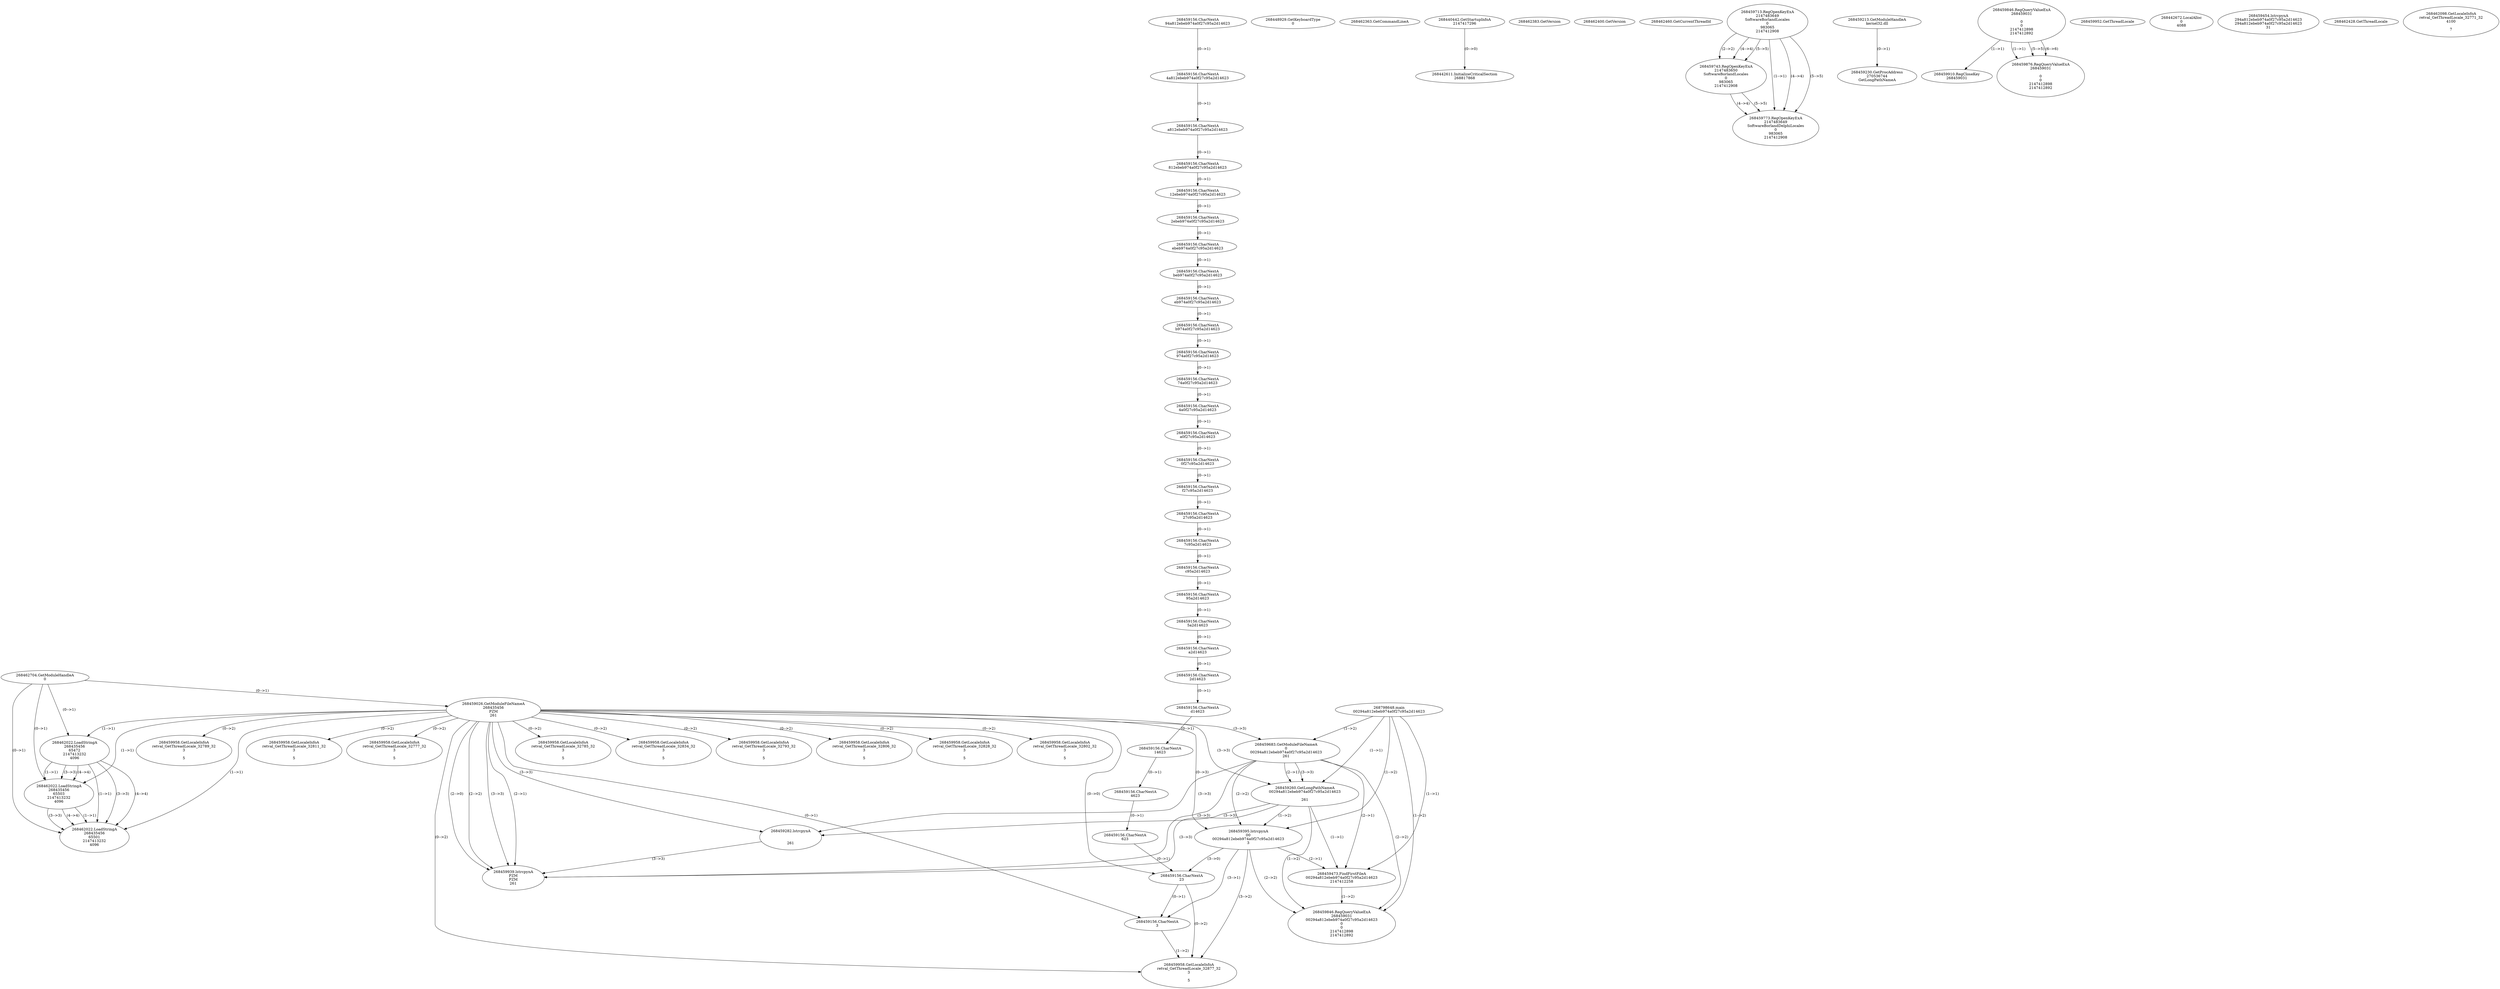 // Global SCDG with merge call
digraph {
	0 [label="268798648.main
00294a812ebeb974a0f27c95a2d14623"]
	1 [label="268462704.GetModuleHandleA
0"]
	2 [label="268448929.GetKeyboardType
0"]
	3 [label="268462363.GetCommandLineA
"]
	4 [label="268440442.GetStartupInfoA
2147417296"]
	5 [label="268462383.GetVersion
"]
	6 [label="268462400.GetVersion
"]
	7 [label="268462460.GetCurrentThreadId
"]
	8 [label="268459026.GetModuleFileNameA
268435456
PZM
261"]
	1 -> 8 [label="(0-->1)"]
	9 [label="268459683.GetModuleFileNameA
0
00294a812ebeb974a0f27c95a2d14623
261"]
	0 -> 9 [label="(1-->2)"]
	8 -> 9 [label="(3-->3)"]
	10 [label="268459713.RegOpenKeyExA
2147483649
Software\Borland\Locales
0
983065
2147412908"]
	11 [label="268459213.GetModuleHandleA
kernel32.dll"]
	12 [label="268459230.GetProcAddress
270536744
GetLongPathNameA"]
	11 -> 12 [label="(0-->1)"]
	13 [label="268459260.GetLongPathNameA
00294a812ebeb974a0f27c95a2d14623

261"]
	0 -> 13 [label="(1-->1)"]
	9 -> 13 [label="(2-->1)"]
	8 -> 13 [label="(3-->3)"]
	9 -> 13 [label="(3-->3)"]
	14 [label="268459282.lstrcpynA


261"]
	8 -> 14 [label="(3-->3)"]
	9 -> 14 [label="(3-->3)"]
	13 -> 14 [label="(3-->3)"]
	15 [label="268459846.RegQueryValueExA
268459031

0
0
2147412898
2147412892"]
	16 [label="268459910.RegCloseKey
268459031"]
	15 -> 16 [label="(1-->1)"]
	17 [label="268459939.lstrcpynA
PZM
PZM
261"]
	8 -> 17 [label="(2-->1)"]
	8 -> 17 [label="(2-->2)"]
	8 -> 17 [label="(3-->3)"]
	9 -> 17 [label="(3-->3)"]
	13 -> 17 [label="(3-->3)"]
	14 -> 17 [label="(3-->3)"]
	8 -> 17 [label="(2-->0)"]
	18 [label="268459952.GetThreadLocale
"]
	19 [label="268459958.GetLocaleInfoA
retval_GetThreadLocale_32789_32
3

5"]
	8 -> 19 [label="(0-->2)"]
	20 [label="268462022.LoadStringA
268435456
65472
2147413232
4096"]
	1 -> 20 [label="(0-->1)"]
	8 -> 20 [label="(1-->1)"]
	21 [label="268462022.LoadStringA
268435456
65503
2147413232
4096"]
	1 -> 21 [label="(0-->1)"]
	8 -> 21 [label="(1-->1)"]
	20 -> 21 [label="(1-->1)"]
	20 -> 21 [label="(3-->3)"]
	20 -> 21 [label="(4-->4)"]
	22 [label="268442611.InitializeCriticalSection
268817868"]
	4 -> 22 [label="(0-->0)"]
	23 [label="268442672.LocalAlloc
0
4088"]
	24 [label="268459743.RegOpenKeyExA
2147483650
Software\Borland\Locales
0
983065
2147412908"]
	10 -> 24 [label="(2-->2)"]
	10 -> 24 [label="(4-->4)"]
	10 -> 24 [label="(5-->5)"]
	25 [label="268459773.RegOpenKeyExA
2147483649
Software\Borland\Delphi\Locales
0
983065
2147412908"]
	10 -> 25 [label="(1-->1)"]
	10 -> 25 [label="(4-->4)"]
	24 -> 25 [label="(4-->4)"]
	10 -> 25 [label="(5-->5)"]
	24 -> 25 [label="(5-->5)"]
	26 [label="268459876.RegQueryValueExA
268459031

0
0
2147412898
2147412892"]
	15 -> 26 [label="(1-->1)"]
	15 -> 26 [label="(5-->5)"]
	15 -> 26 [label="(6-->6)"]
	27 [label="268459958.GetLocaleInfoA
retval_GetThreadLocale_32811_32
3

5"]
	8 -> 27 [label="(0-->2)"]
	28 [label="268459958.GetLocaleInfoA
retval_GetThreadLocale_32777_32
3

5"]
	8 -> 28 [label="(0-->2)"]
	29 [label="268459395.lstrcpynA
00
00294a812ebeb974a0f27c95a2d14623
3"]
	0 -> 29 [label="(1-->2)"]
	9 -> 29 [label="(2-->2)"]
	13 -> 29 [label="(1-->2)"]
	8 -> 29 [label="(0-->3)"]
	30 [label="268459156.CharNextA
94a812ebeb974a0f27c95a2d14623"]
	31 [label="268459156.CharNextA
4a812ebeb974a0f27c95a2d14623"]
	30 -> 31 [label="(0-->1)"]
	32 [label="268459156.CharNextA
a812ebeb974a0f27c95a2d14623"]
	31 -> 32 [label="(0-->1)"]
	33 [label="268459156.CharNextA
812ebeb974a0f27c95a2d14623"]
	32 -> 33 [label="(0-->1)"]
	34 [label="268459156.CharNextA
12ebeb974a0f27c95a2d14623"]
	33 -> 34 [label="(0-->1)"]
	35 [label="268459156.CharNextA
2ebeb974a0f27c95a2d14623"]
	34 -> 35 [label="(0-->1)"]
	36 [label="268459156.CharNextA
ebeb974a0f27c95a2d14623"]
	35 -> 36 [label="(0-->1)"]
	37 [label="268459156.CharNextA
beb974a0f27c95a2d14623"]
	36 -> 37 [label="(0-->1)"]
	38 [label="268459156.CharNextA
eb974a0f27c95a2d14623"]
	37 -> 38 [label="(0-->1)"]
	39 [label="268459156.CharNextA
b974a0f27c95a2d14623"]
	38 -> 39 [label="(0-->1)"]
	40 [label="268459156.CharNextA
974a0f27c95a2d14623"]
	39 -> 40 [label="(0-->1)"]
	41 [label="268459156.CharNextA
74a0f27c95a2d14623"]
	40 -> 41 [label="(0-->1)"]
	42 [label="268459156.CharNextA
4a0f27c95a2d14623"]
	41 -> 42 [label="(0-->1)"]
	43 [label="268459156.CharNextA
a0f27c95a2d14623"]
	42 -> 43 [label="(0-->1)"]
	44 [label="268459156.CharNextA
0f27c95a2d14623"]
	43 -> 44 [label="(0-->1)"]
	45 [label="268459156.CharNextA
f27c95a2d14623"]
	44 -> 45 [label="(0-->1)"]
	46 [label="268459156.CharNextA
27c95a2d14623"]
	45 -> 46 [label="(0-->1)"]
	47 [label="268459156.CharNextA
7c95a2d14623"]
	46 -> 47 [label="(0-->1)"]
	48 [label="268459156.CharNextA
c95a2d14623"]
	47 -> 48 [label="(0-->1)"]
	49 [label="268459156.CharNextA
95a2d14623"]
	48 -> 49 [label="(0-->1)"]
	50 [label="268459156.CharNextA
5a2d14623"]
	49 -> 50 [label="(0-->1)"]
	51 [label="268459156.CharNextA
a2d14623"]
	50 -> 51 [label="(0-->1)"]
	52 [label="268459156.CharNextA
2d14623"]
	51 -> 52 [label="(0-->1)"]
	53 [label="268459156.CharNextA
d14623"]
	52 -> 53 [label="(0-->1)"]
	54 [label="268459156.CharNextA
14623"]
	53 -> 54 [label="(0-->1)"]
	55 [label="268459156.CharNextA
4623"]
	54 -> 55 [label="(0-->1)"]
	56 [label="268459156.CharNextA
623"]
	55 -> 56 [label="(0-->1)"]
	57 [label="268459156.CharNextA
23"]
	56 -> 57 [label="(0-->1)"]
	8 -> 57 [label="(0-->0)"]
	29 -> 57 [label="(3-->0)"]
	58 [label="268459156.CharNextA
3"]
	8 -> 58 [label="(0-->1)"]
	29 -> 58 [label="(3-->1)"]
	57 -> 58 [label="(0-->1)"]
	59 [label="268459454.lstrcpynA
294a812ebeb974a0f27c95a2d14623
294a812ebeb974a0f27c95a2d14623
31"]
	60 [label="268459473.FindFirstFileA
00294a812ebeb974a0f27c95a2d14623
2147412258"]
	0 -> 60 [label="(1-->1)"]
	9 -> 60 [label="(2-->1)"]
	13 -> 60 [label="(1-->1)"]
	29 -> 60 [label="(2-->1)"]
	61 [label="268459846.RegQueryValueExA
268459031
00294a812ebeb974a0f27c95a2d14623
0
0
2147412898
2147412892"]
	0 -> 61 [label="(1-->2)"]
	9 -> 61 [label="(2-->2)"]
	13 -> 61 [label="(1-->2)"]
	29 -> 61 [label="(2-->2)"]
	60 -> 61 [label="(1-->2)"]
	62 [label="268459958.GetLocaleInfoA
retval_GetThreadLocale_32877_32
3

5"]
	8 -> 62 [label="(0-->2)"]
	29 -> 62 [label="(3-->2)"]
	57 -> 62 [label="(0-->2)"]
	58 -> 62 [label="(1-->2)"]
	63 [label="268462022.LoadStringA
268435456
65501
2147413232
4096"]
	1 -> 63 [label="(0-->1)"]
	8 -> 63 [label="(1-->1)"]
	20 -> 63 [label="(1-->1)"]
	21 -> 63 [label="(1-->1)"]
	20 -> 63 [label="(3-->3)"]
	21 -> 63 [label="(3-->3)"]
	20 -> 63 [label="(4-->4)"]
	21 -> 63 [label="(4-->4)"]
	64 [label="268459958.GetLocaleInfoA
retval_GetThreadLocale_32785_32
3

5"]
	8 -> 64 [label="(0-->2)"]
	65 [label="268459958.GetLocaleInfoA
retval_GetThreadLocale_32834_32
3

5"]
	8 -> 65 [label="(0-->2)"]
	66 [label="268459958.GetLocaleInfoA
retval_GetThreadLocale_32793_32
3

5"]
	8 -> 66 [label="(0-->2)"]
	67 [label="268459958.GetLocaleInfoA
retval_GetThreadLocale_32806_32
3

5"]
	8 -> 67 [label="(0-->2)"]
	68 [label="268462428.GetThreadLocale
"]
	69 [label="268462098.GetLocaleInfoA
retval_GetThreadLocale_32771_32
4100

7"]
	70 [label="268459958.GetLocaleInfoA
retval_GetThreadLocale_32828_32
3

5"]
	8 -> 70 [label="(0-->2)"]
	71 [label="268459958.GetLocaleInfoA
retval_GetThreadLocale_32802_32
3

5"]
	8 -> 71 [label="(0-->2)"]
}
